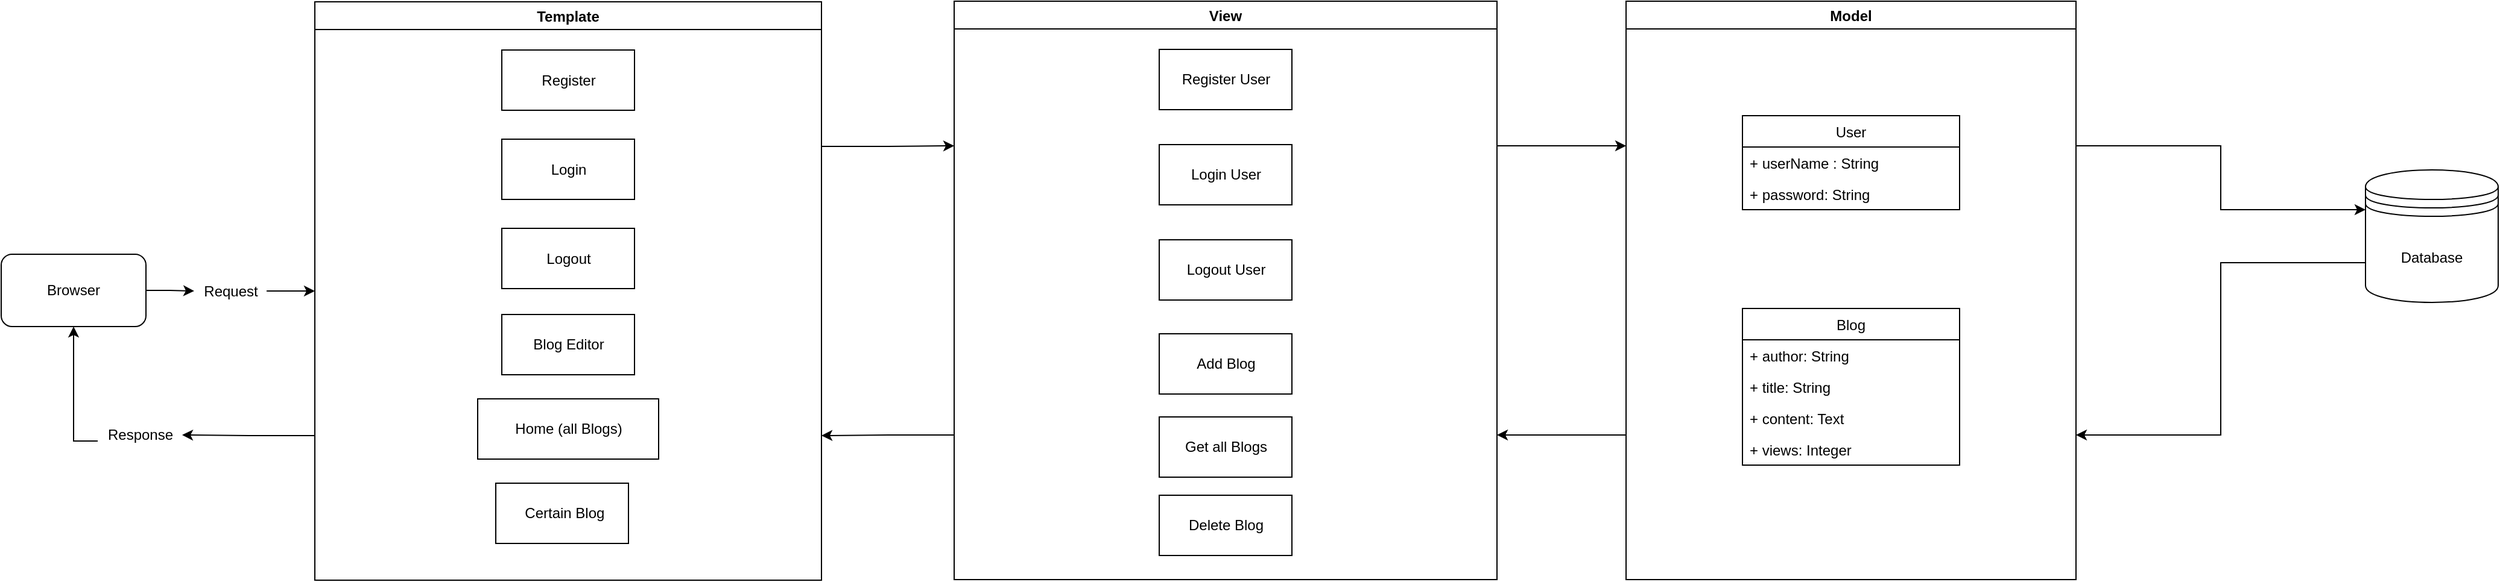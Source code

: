 <mxfile version="13.3.1" type="device"><diagram id="C5RBs43oDa-KdzZeNtuy" name="main"><mxGraphModel dx="3197" dy="1423" grid="1" gridSize="10" guides="1" tooltips="1" connect="1" arrows="1" fold="1" page="1" pageScale="1" pageWidth="827" pageHeight="1169" math="0" shadow="0"><root><mxCell id="WIyWlLk6GJQsqaUBKTNV-0"/><mxCell id="WIyWlLk6GJQsqaUBKTNV-1" parent="WIyWlLk6GJQsqaUBKTNV-0"/><mxCell id="Wo_USOB3pz9hRR28LPgs-112" style="edgeStyle=orthogonalEdgeStyle;rounded=0;orthogonalLoop=1;jettySize=auto;html=1;entryX=0;entryY=0.25;entryDx=0;entryDy=0;exitX=1;exitY=0.25;exitDx=0;exitDy=0;" edge="1" parent="WIyWlLk6GJQsqaUBKTNV-1" source="Wo_USOB3pz9hRR28LPgs-0" target="Wo_USOB3pz9hRR28LPgs-2"><mxGeometry relative="1" as="geometry"/></mxCell><mxCell id="Wo_USOB3pz9hRR28LPgs-119" style="edgeStyle=orthogonalEdgeStyle;rounded=0;orthogonalLoop=1;jettySize=auto;html=1;exitX=0;exitY=0.75;exitDx=0;exitDy=0;entryX=0.5;entryY=1;entryDx=0;entryDy=0;" edge="1" parent="WIyWlLk6GJQsqaUBKTNV-1" source="Wo_USOB3pz9hRR28LPgs-120" target="Wo_USOB3pz9hRR28LPgs-51"><mxGeometry relative="1" as="geometry"/></mxCell><mxCell id="Wo_USOB3pz9hRR28LPgs-0" value="Template" style="swimlane;" vertex="1" parent="WIyWlLk6GJQsqaUBKTNV-1"><mxGeometry x="-260" y="240.5" width="420" height="480" as="geometry"/></mxCell><mxCell id="Wo_USOB3pz9hRR28LPgs-33" value="Register" style="html=1;" vertex="1" parent="Wo_USOB3pz9hRR28LPgs-0"><mxGeometry x="155" y="40" width="110" height="50" as="geometry"/></mxCell><mxCell id="Wo_USOB3pz9hRR28LPgs-34" value="Login" style="html=1;" vertex="1" parent="Wo_USOB3pz9hRR28LPgs-0"><mxGeometry x="155" y="114" width="110" height="50" as="geometry"/></mxCell><mxCell id="Wo_USOB3pz9hRR28LPgs-35" value="Logout" style="html=1;" vertex="1" parent="Wo_USOB3pz9hRR28LPgs-0"><mxGeometry x="155" y="188" width="110" height="50" as="geometry"/></mxCell><mxCell id="Wo_USOB3pz9hRR28LPgs-36" value="Home (all Blogs)" style="html=1;" vertex="1" parent="Wo_USOB3pz9hRR28LPgs-0"><mxGeometry x="135" y="329.5" width="150" height="50" as="geometry"/></mxCell><mxCell id="Wo_USOB3pz9hRR28LPgs-38" value="&amp;nbsp;Certain Blog" style="html=1;" vertex="1" parent="Wo_USOB3pz9hRR28LPgs-0"><mxGeometry x="150" y="399.5" width="110" height="50" as="geometry"/></mxCell><mxCell id="Wo_USOB3pz9hRR28LPgs-111" value="Blog Editor" style="html=1;" vertex="1" parent="Wo_USOB3pz9hRR28LPgs-0"><mxGeometry x="155" y="259.5" width="110" height="50" as="geometry"/></mxCell><mxCell id="Wo_USOB3pz9hRR28LPgs-115" style="edgeStyle=orthogonalEdgeStyle;rounded=0;orthogonalLoop=1;jettySize=auto;html=1;exitX=1;exitY=0.25;exitDx=0;exitDy=0;entryX=0;entryY=0.3;entryDx=0;entryDy=0;" edge="1" parent="WIyWlLk6GJQsqaUBKTNV-1" source="Wo_USOB3pz9hRR28LPgs-1" target="Wo_USOB3pz9hRR28LPgs-3"><mxGeometry relative="1" as="geometry"/></mxCell><mxCell id="Wo_USOB3pz9hRR28LPgs-117" style="edgeStyle=orthogonalEdgeStyle;rounded=0;orthogonalLoop=1;jettySize=auto;html=1;exitX=0;exitY=0.75;exitDx=0;exitDy=0;entryX=1;entryY=0.75;entryDx=0;entryDy=0;" edge="1" parent="WIyWlLk6GJQsqaUBKTNV-1" source="Wo_USOB3pz9hRR28LPgs-1" target="Wo_USOB3pz9hRR28LPgs-2"><mxGeometry relative="1" as="geometry"/></mxCell><mxCell id="Wo_USOB3pz9hRR28LPgs-1" value="Model" style="swimlane;" vertex="1" parent="WIyWlLk6GJQsqaUBKTNV-1"><mxGeometry x="827" y="240" width="373" height="480" as="geometry"/></mxCell><mxCell id="Wo_USOB3pz9hRR28LPgs-10" value="Blog" style="swimlane;fontStyle=0;childLayout=stackLayout;horizontal=1;startSize=26;fillColor=none;horizontalStack=0;resizeParent=1;resizeParentMax=0;resizeLast=0;collapsible=1;marginBottom=0;" vertex="1" parent="Wo_USOB3pz9hRR28LPgs-1"><mxGeometry x="96.5" y="255" width="180" height="130" as="geometry"/></mxCell><mxCell id="Wo_USOB3pz9hRR28LPgs-13" value="+ author: String" style="text;strokeColor=none;fillColor=none;align=left;verticalAlign=top;spacingLeft=4;spacingRight=4;overflow=hidden;rotatable=0;points=[[0,0.5],[1,0.5]];portConstraint=eastwest;" vertex="1" parent="Wo_USOB3pz9hRR28LPgs-10"><mxGeometry y="26" width="180" height="26" as="geometry"/></mxCell><mxCell id="Wo_USOB3pz9hRR28LPgs-11" value="+ title: String" style="text;strokeColor=none;fillColor=none;align=left;verticalAlign=top;spacingLeft=4;spacingRight=4;overflow=hidden;rotatable=0;points=[[0,0.5],[1,0.5]];portConstraint=eastwest;" vertex="1" parent="Wo_USOB3pz9hRR28LPgs-10"><mxGeometry y="52" width="180" height="26" as="geometry"/></mxCell><mxCell id="Wo_USOB3pz9hRR28LPgs-12" value="+ content: Text" style="text;strokeColor=none;fillColor=none;align=left;verticalAlign=top;spacingLeft=4;spacingRight=4;overflow=hidden;rotatable=0;points=[[0,0.5],[1,0.5]];portConstraint=eastwest;" vertex="1" parent="Wo_USOB3pz9hRR28LPgs-10"><mxGeometry y="78" width="180" height="26" as="geometry"/></mxCell><mxCell id="Wo_USOB3pz9hRR28LPgs-14" value="+ views: Integer" style="text;strokeColor=none;fillColor=none;align=left;verticalAlign=top;spacingLeft=4;spacingRight=4;overflow=hidden;rotatable=0;points=[[0,0.5],[1,0.5]];portConstraint=eastwest;" vertex="1" parent="Wo_USOB3pz9hRR28LPgs-10"><mxGeometry y="104" width="180" height="26" as="geometry"/></mxCell><mxCell id="Wo_USOB3pz9hRR28LPgs-6" value="User" style="swimlane;fontStyle=0;childLayout=stackLayout;horizontal=1;startSize=26;fillColor=none;horizontalStack=0;resizeParent=1;resizeParentMax=0;resizeLast=0;collapsible=1;marginBottom=0;" vertex="1" parent="Wo_USOB3pz9hRR28LPgs-1"><mxGeometry x="96.5" y="95" width="180" height="78" as="geometry"/></mxCell><mxCell id="Wo_USOB3pz9hRR28LPgs-7" value="+ userName : String" style="text;strokeColor=none;fillColor=none;align=left;verticalAlign=top;spacingLeft=4;spacingRight=4;overflow=hidden;rotatable=0;points=[[0,0.5],[1,0.5]];portConstraint=eastwest;" vertex="1" parent="Wo_USOB3pz9hRR28LPgs-6"><mxGeometry y="26" width="180" height="26" as="geometry"/></mxCell><mxCell id="Wo_USOB3pz9hRR28LPgs-8" value="+ password: String" style="text;strokeColor=none;fillColor=none;align=left;verticalAlign=top;spacingLeft=4;spacingRight=4;overflow=hidden;rotatable=0;points=[[0,0.5],[1,0.5]];portConstraint=eastwest;" vertex="1" parent="Wo_USOB3pz9hRR28LPgs-6"><mxGeometry y="52" width="180" height="26" as="geometry"/></mxCell><mxCell id="Wo_USOB3pz9hRR28LPgs-114" style="edgeStyle=orthogonalEdgeStyle;rounded=0;orthogonalLoop=1;jettySize=auto;html=1;exitX=1;exitY=0.25;exitDx=0;exitDy=0;entryX=0;entryY=0.25;entryDx=0;entryDy=0;" edge="1" parent="WIyWlLk6GJQsqaUBKTNV-1" source="Wo_USOB3pz9hRR28LPgs-2" target="Wo_USOB3pz9hRR28LPgs-1"><mxGeometry relative="1" as="geometry"/></mxCell><mxCell id="Wo_USOB3pz9hRR28LPgs-118" style="edgeStyle=orthogonalEdgeStyle;rounded=0;orthogonalLoop=1;jettySize=auto;html=1;exitX=0;exitY=0.75;exitDx=0;exitDy=0;entryX=1;entryY=0.75;entryDx=0;entryDy=0;" edge="1" parent="WIyWlLk6GJQsqaUBKTNV-1" source="Wo_USOB3pz9hRR28LPgs-2" target="Wo_USOB3pz9hRR28LPgs-0"><mxGeometry relative="1" as="geometry"/></mxCell><mxCell id="Wo_USOB3pz9hRR28LPgs-2" value="View" style="swimlane;" vertex="1" parent="WIyWlLk6GJQsqaUBKTNV-1"><mxGeometry x="270" y="240" width="450" height="480" as="geometry"/></mxCell><mxCell id="Wo_USOB3pz9hRR28LPgs-16" value="Register User" style="html=1;" vertex="1" parent="Wo_USOB3pz9hRR28LPgs-2"><mxGeometry x="170" y="40" width="110" height="50" as="geometry"/></mxCell><mxCell id="Wo_USOB3pz9hRR28LPgs-17" value="Login User" style="html=1;" vertex="1" parent="Wo_USOB3pz9hRR28LPgs-2"><mxGeometry x="170" y="119" width="110" height="50" as="geometry"/></mxCell><mxCell id="Wo_USOB3pz9hRR28LPgs-18" value="Logout User" style="html=1;" vertex="1" parent="Wo_USOB3pz9hRR28LPgs-2"><mxGeometry x="170" y="198" width="110" height="50" as="geometry"/></mxCell><mxCell id="Wo_USOB3pz9hRR28LPgs-19" value="Add Blog" style="html=1;" vertex="1" parent="Wo_USOB3pz9hRR28LPgs-2"><mxGeometry x="170" y="276" width="110" height="50" as="geometry"/></mxCell><mxCell id="Wo_USOB3pz9hRR28LPgs-20" value="Delete Blog" style="html=1;" vertex="1" parent="Wo_USOB3pz9hRR28LPgs-2"><mxGeometry x="170" y="410" width="110" height="50" as="geometry"/></mxCell><mxCell id="Wo_USOB3pz9hRR28LPgs-110" value="Get all Blogs" style="html=1;" vertex="1" parent="Wo_USOB3pz9hRR28LPgs-2"><mxGeometry x="170" y="345" width="110" height="50" as="geometry"/></mxCell><mxCell id="Wo_USOB3pz9hRR28LPgs-116" style="edgeStyle=orthogonalEdgeStyle;rounded=0;orthogonalLoop=1;jettySize=auto;html=1;exitX=0;exitY=0.7;exitDx=0;exitDy=0;entryX=1;entryY=0.75;entryDx=0;entryDy=0;" edge="1" parent="WIyWlLk6GJQsqaUBKTNV-1" source="Wo_USOB3pz9hRR28LPgs-3" target="Wo_USOB3pz9hRR28LPgs-1"><mxGeometry relative="1" as="geometry"/></mxCell><mxCell id="Wo_USOB3pz9hRR28LPgs-3" value="Database" style="shape=datastore;whiteSpace=wrap;html=1;" vertex="1" parent="WIyWlLk6GJQsqaUBKTNV-1"><mxGeometry x="1440" y="380" width="110" height="110" as="geometry"/></mxCell><mxCell id="Wo_USOB3pz9hRR28LPgs-103" style="edgeStyle=orthogonalEdgeStyle;rounded=0;orthogonalLoop=1;jettySize=auto;html=1;entryX=0;entryY=0.5;entryDx=0;entryDy=0;" edge="1" parent="WIyWlLk6GJQsqaUBKTNV-1" source="Wo_USOB3pz9hRR28LPgs-104" target="Wo_USOB3pz9hRR28LPgs-0"><mxGeometry relative="1" as="geometry"/></mxCell><mxCell id="Wo_USOB3pz9hRR28LPgs-51" value="Browser" style="rounded=1;whiteSpace=wrap;html=1;" vertex="1" parent="WIyWlLk6GJQsqaUBKTNV-1"><mxGeometry x="-520" y="450" width="120" height="60" as="geometry"/></mxCell><mxCell id="Wo_USOB3pz9hRR28LPgs-104" value="Request" style="text;html=1;align=center;verticalAlign=middle;resizable=0;points=[];autosize=1;" vertex="1" parent="WIyWlLk6GJQsqaUBKTNV-1"><mxGeometry x="-360" y="470.5" width="60" height="20" as="geometry"/></mxCell><mxCell id="Wo_USOB3pz9hRR28LPgs-105" style="edgeStyle=orthogonalEdgeStyle;rounded=0;orthogonalLoop=1;jettySize=auto;html=1;entryX=0;entryY=0.5;entryDx=0;entryDy=0;" edge="1" parent="WIyWlLk6GJQsqaUBKTNV-1" source="Wo_USOB3pz9hRR28LPgs-51" target="Wo_USOB3pz9hRR28LPgs-104"><mxGeometry relative="1" as="geometry"><mxPoint x="-400" y="480" as="sourcePoint"/><mxPoint x="-230" y="480" as="targetPoint"/></mxGeometry></mxCell><mxCell id="Wo_USOB3pz9hRR28LPgs-120" value="Response" style="text;html=1;align=center;verticalAlign=middle;resizable=0;points=[];autosize=1;" vertex="1" parent="WIyWlLk6GJQsqaUBKTNV-1"><mxGeometry x="-440" y="590" width="70" height="20" as="geometry"/></mxCell><mxCell id="Wo_USOB3pz9hRR28LPgs-121" style="edgeStyle=orthogonalEdgeStyle;rounded=0;orthogonalLoop=1;jettySize=auto;html=1;exitX=0;exitY=0.75;exitDx=0;exitDy=0;" edge="1" parent="WIyWlLk6GJQsqaUBKTNV-1" source="Wo_USOB3pz9hRR28LPgs-0" target="Wo_USOB3pz9hRR28LPgs-120"><mxGeometry relative="1" as="geometry"><mxPoint x="-260" y="600.5" as="sourcePoint"/><mxPoint x="-460" y="510" as="targetPoint"/></mxGeometry></mxCell></root></mxGraphModel></diagram></mxfile>